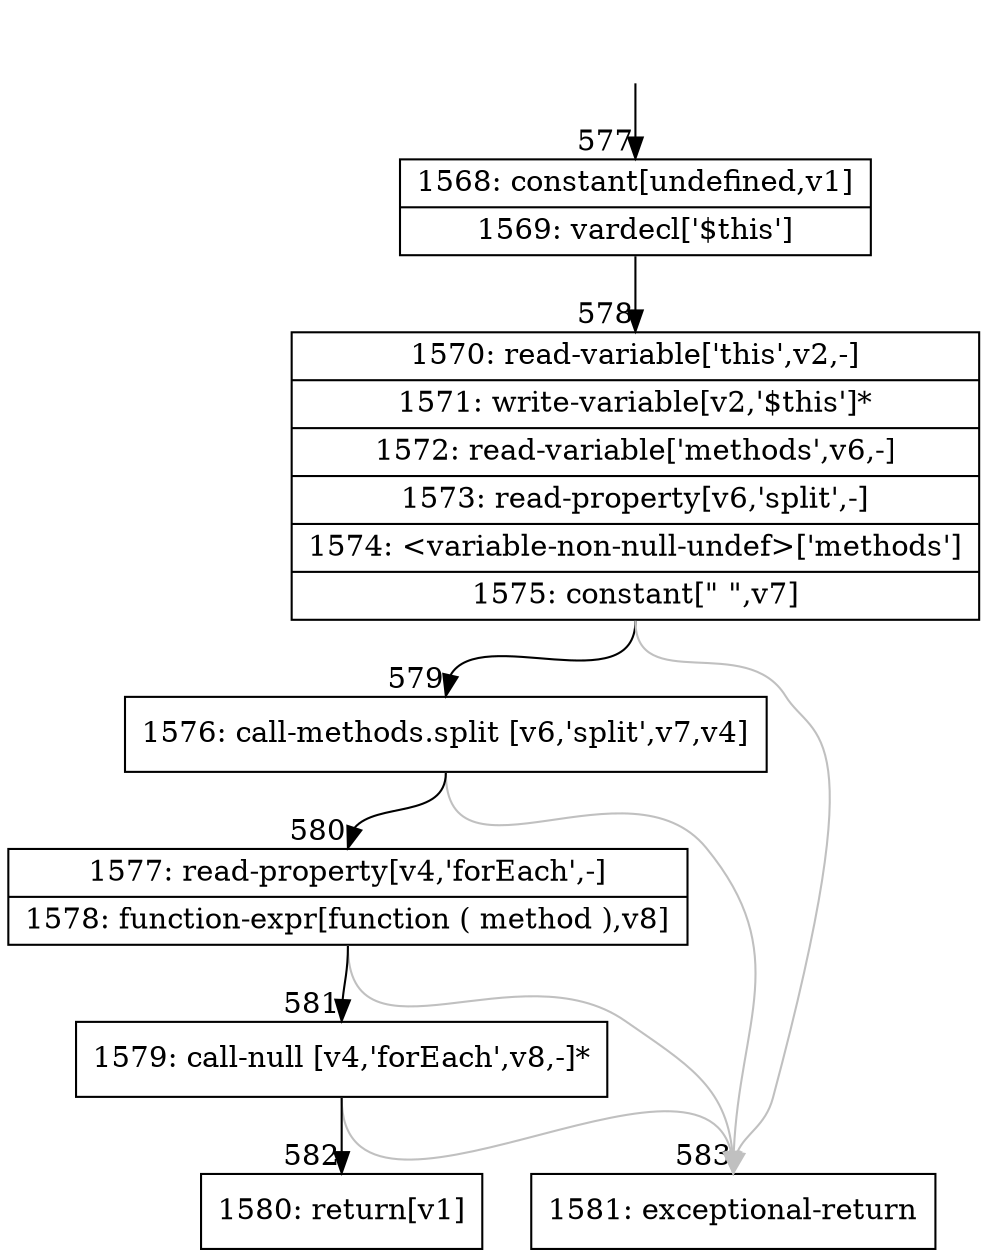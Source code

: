 digraph {
rankdir="TD"
BB_entry44[shape=none,label=""];
BB_entry44 -> BB577 [tailport=s, headport=n, headlabel="    577"]
BB577 [shape=record label="{1568: constant[undefined,v1]|1569: vardecl['$this']}" ] 
BB577 -> BB578 [tailport=s, headport=n, headlabel="      578"]
BB578 [shape=record label="{1570: read-variable['this',v2,-]|1571: write-variable[v2,'$this']*|1572: read-variable['methods',v6,-]|1573: read-property[v6,'split',-]|1574: \<variable-non-null-undef\>['methods']|1575: constant[\" \",v7]}" ] 
BB578 -> BB579 [tailport=s, headport=n, headlabel="      579"]
BB578 -> BB583 [tailport=s, headport=n, color=gray, headlabel="      583"]
BB579 [shape=record label="{1576: call-methods.split [v6,'split',v7,v4]}" ] 
BB579 -> BB580 [tailport=s, headport=n, headlabel="      580"]
BB579 -> BB583 [tailport=s, headport=n, color=gray]
BB580 [shape=record label="{1577: read-property[v4,'forEach',-]|1578: function-expr[function ( method ),v8]}" ] 
BB580 -> BB581 [tailport=s, headport=n, headlabel="      581"]
BB580 -> BB583 [tailport=s, headport=n, color=gray]
BB581 [shape=record label="{1579: call-null [v4,'forEach',v8,-]*}" ] 
BB581 -> BB582 [tailport=s, headport=n, headlabel="      582"]
BB581 -> BB583 [tailport=s, headport=n, color=gray]
BB582 [shape=record label="{1580: return[v1]}" ] 
BB583 [shape=record label="{1581: exceptional-return}" ] 
//#$~ 445
}

